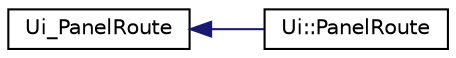 digraph "Graphical Class Hierarchy"
{
  edge [fontname="Helvetica",fontsize="10",labelfontname="Helvetica",labelfontsize="10"];
  node [fontname="Helvetica",fontsize="10",shape=record];
  rankdir="LR";
  Node1 [label="Ui_PanelRoute",height=0.2,width=0.4,color="black", fillcolor="white", style="filled",URL="$class_ui___panel_route.html"];
  Node1 -> Node2 [dir="back",color="midnightblue",fontsize="10",style="solid",fontname="Helvetica"];
  Node2 [label="Ui::PanelRoute",height=0.2,width=0.4,color="black", fillcolor="white", style="filled",URL="$class_ui_1_1_panel_route.html"];
}
